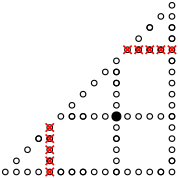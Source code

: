 <?xml version="1.0"?>
<!DOCTYPE ipe SYSTEM "ipe.dtd">
<ipe version="70005" creator="Ipe 7.1.4">
<info created="D:20151116114303" modified="D:20151116220013"/>
<ipestyle name="basic">
<symbol name="arrow/arc(spx)">
<path stroke="sym-stroke" fill="sym-stroke" pen="sym-pen">
0 0 m
-1 0.333 l
-1 -0.333 l
h
</path>
</symbol>
<symbol name="arrow/farc(spx)">
<path stroke="sym-stroke" fill="white" pen="sym-pen">
0 0 m
-1 0.333 l
-1 -0.333 l
h
</path>
</symbol>
<symbol name="mark/circle(sx)" transformations="translations">
<path fill="sym-stroke">
0.6 0 0 0.6 0 0 e
0.4 0 0 0.4 0 0 e
</path>
</symbol>
<symbol name="mark/disk(sx)" transformations="translations">
<path fill="sym-stroke">
0.6 0 0 0.6 0 0 e
</path>
</symbol>
<symbol name="mark/fdisk(sfx)" transformations="translations">
<group>
<path fill="sym-fill">
0.5 0 0 0.5 0 0 e
</path>
<path fill="sym-stroke" fillrule="eofill">
0.6 0 0 0.6 0 0 e
0.4 0 0 0.4 0 0 e
</path>
</group>
</symbol>
<symbol name="mark/box(sx)" transformations="translations">
<path fill="sym-stroke" fillrule="eofill">
-0.6 -0.6 m
0.6 -0.6 l
0.6 0.6 l
-0.6 0.6 l
h
-0.4 -0.4 m
0.4 -0.4 l
0.4 0.4 l
-0.4 0.4 l
h
</path>
</symbol>
<symbol name="mark/square(sx)" transformations="translations">
<path fill="sym-stroke">
-0.6 -0.6 m
0.6 -0.6 l
0.6 0.6 l
-0.6 0.6 l
h
</path>
</symbol>
<symbol name="mark/fsquare(sfx)" transformations="translations">
<group>
<path fill="sym-fill">
-0.5 -0.5 m
0.5 -0.5 l
0.5 0.5 l
-0.5 0.5 l
h
</path>
<path fill="sym-stroke" fillrule="eofill">
-0.6 -0.6 m
0.6 -0.6 l
0.6 0.6 l
-0.6 0.6 l
h
-0.4 -0.4 m
0.4 -0.4 l
0.4 0.4 l
-0.4 0.4 l
h
</path>
</group>
</symbol>
<symbol name="mark/cross(sx)" transformations="translations">
<group>
<path fill="sym-stroke">
-0.43 -0.57 m
0.57 0.43 l
0.43 0.57 l
-0.57 -0.43 l
h
</path>
<path fill="sym-stroke">
-0.43 0.57 m
0.57 -0.43 l
0.43 -0.57 l
-0.57 0.43 l
h
</path>
</group>
</symbol>
<symbol name="arrow/fnormal(spx)">
<path stroke="sym-stroke" fill="white" pen="sym-pen">
0 0 m
-1 0.333 l
-1 -0.333 l
h
</path>
</symbol>
<symbol name="arrow/pointed(spx)">
<path stroke="sym-stroke" fill="sym-stroke" pen="sym-pen">
0 0 m
-1 0.333 l
-0.8 0 l
-1 -0.333 l
h
</path>
</symbol>
<symbol name="arrow/fpointed(spx)">
<path stroke="sym-stroke" fill="white" pen="sym-pen">
0 0 m
-1 0.333 l
-0.8 0 l
-1 -0.333 l
h
</path>
</symbol>
<symbol name="arrow/linear(spx)">
<path stroke="sym-stroke" pen="sym-pen">
-1 0.333 m
0 0 l
-1 -0.333 l
</path>
</symbol>
<symbol name="arrow/fdouble(spx)">
<path stroke="sym-stroke" fill="white" pen="sym-pen">
0 0 m
-1 0.333 l
-1 -0.333 l
h
-1 0 m
-2 0.333 l
-2 -0.333 l
h
</path>
</symbol>
<symbol name="arrow/double(spx)">
<path stroke="sym-stroke" fill="sym-stroke" pen="sym-pen">
0 0 m
-1 0.333 l
-1 -0.333 l
h
-1 0 m
-2 0.333 l
-2 -0.333 l
h
</path>
</symbol>
<pen name="heavier" value="0.8"/>
<pen name="fat" value="1.2"/>
<pen name="ultrafat" value="2"/>
<symbolsize name="large" value="5"/>
<symbolsize name="small" value="2"/>
<symbolsize name="tiny" value="1.1"/>
<arrowsize name="large" value="10"/>
<arrowsize name="small" value="5"/>
<arrowsize name="tiny" value="3"/>
<color name="red" value="1 0 0"/>
<color name="green" value="0 1 0"/>
<color name="blue" value="0 0 1"/>
<color name="yellow" value="1 1 0"/>
<color name="orange" value="1 0.647 0"/>
<color name="gold" value="1 0.843 0"/>
<color name="purple" value="0.627 0.125 0.941"/>
<color name="gray" value="0.745"/>
<color name="brown" value="0.647 0.165 0.165"/>
<color name="navy" value="0 0 0.502"/>
<color name="pink" value="1 0.753 0.796"/>
<color name="seagreen" value="0.18 0.545 0.341"/>
<color name="turquoise" value="0.251 0.878 0.816"/>
<color name="violet" value="0.933 0.51 0.933"/>
<color name="darkblue" value="0 0 0.545"/>
<color name="darkcyan" value="0 0.545 0.545"/>
<color name="darkgray" value="0.663"/>
<color name="darkgreen" value="0 0.392 0"/>
<color name="darkmagenta" value="0.545 0 0.545"/>
<color name="darkorange" value="1 0.549 0"/>
<color name="darkred" value="0.545 0 0"/>
<color name="lightblue" value="0.678 0.847 0.902"/>
<color name="lightcyan" value="0.878 1 1"/>
<color name="lightgray" value="0.827"/>
<color name="lightgreen" value="0.565 0.933 0.565"/>
<color name="lightyellow" value="1 1 0.878"/>
<dashstyle name="dashed" value="[4] 0"/>
<dashstyle name="dotted" value="[1 3] 0"/>
<dashstyle name="dash dotted" value="[4 2 1 2] 0"/>
<dashstyle name="dash dot dotted" value="[4 2 1 2 1 2] 0"/>
<textsize name="large" value="\large"/>
<textsize name="small" value="\small"/>
<textsize name="tiny" value="\tiny"/>
<textsize name="Large" value="\Large"/>
<textsize name="LARGE" value="\LARGE"/>
<textsize name="huge" value="\huge"/>
<textsize name="Huge" value="\Huge"/>
<textsize name="footnote" value="\footnotesize"/>
<textstyle name="center" begin="\begin{center}" end="\end{center}"/>
<textstyle name="itemize" begin="\begin{itemize}" end="\end{itemize}"/>
<textstyle name="item" begin="\begin{itemize}\item{}" end="\end{itemize}"/>
<gridsize name="4 pts" value="4"/>
<gridsize name="8 pts (~3 mm)" value="8"/>
<gridsize name="16 pts (~6 mm)" value="16"/>
<gridsize name="32 pts (~12 mm)" value="32"/>
<gridsize name="10 pts (~3.5 mm)" value="10"/>
<gridsize name="20 pts (~7 mm)" value="20"/>
<gridsize name="14 pts (~5 mm)" value="14"/>
<gridsize name="28 pts (~10 mm)" value="28"/>
<gridsize name="56 pts (~20 mm)" value="56"/>
<anglesize name="90 deg" value="90"/>
<anglesize name="60 deg" value="60"/>
<anglesize name="45 deg" value="45"/>
<anglesize name="30 deg" value="30"/>
<anglesize name="22.5 deg" value="22.5"/>
<tiling name="falling" angle="-60" step="4" width="1"/>
<tiling name="rising" angle="30" step="4" width="1"/>
</ipestyle>
<page>
<layer name="alpha"/>
<layer name="beta"/>
<layer name="delta"/>
<layer name="epsilon"/>
<layer name="zeta"/>
<layer name="eta"/>
<layer name="theta"/>
<layer name="iota"/>
<view layers="alpha iota" active="iota"/>
<view layers="alpha beta" active="beta"/>
<view layers="alpha delta" active="delta"/>
<view layers="alpha epsilon" active="epsilon"/>
<view layers="alpha zeta" active="zeta"/>
<view layers="alpha" active="alpha"/>
<view layers="alpha eta" active="eta"/>
<view layers="alpha theta" active="theta"/>
<use layer="alpha" name="mark/circle(sx)" pos="196 628" size="small" stroke="black"/>
<use name="mark/circle(sx)" pos="196 628" size="small" stroke="black"/>
<use name="mark/circle(sx)" pos="204 636" size="small" stroke="black"/>
<use name="mark/circle(sx)" pos="208 640" size="small" stroke="black"/>
<use name="mark/circle(sx)" pos="212 644" size="small" stroke="black"/>
<use name="mark/circle(sx)" pos="216 648" size="small" stroke="black"/>
<use name="mark/circle(sx)" pos="220 652" size="small" stroke="black"/>
<use name="mark/circle(sx)" pos="224 656" size="small" stroke="black"/>
<use name="mark/circle(sx)" pos="228 660" size="small" stroke="black"/>
<use name="mark/circle(sx)" pos="232 664" size="small" stroke="black"/>
<use name="mark/circle(sx)" pos="236 668" size="small" stroke="black"/>
<use name="mark/circle(sx)" pos="236 668" size="small" stroke="black"/>
<use name="mark/circle(sx)" pos="240 672" size="small" stroke="black"/>
<use name="mark/circle(sx)" pos="224 636" size="small" stroke="black"/>
<use name="mark/circle(sx)" pos="220 636" size="small" stroke="black"/>
<use name="mark/circle(sx)" pos="216 636" size="small" stroke="black"/>
<use name="mark/circle(sx)" pos="212 636" size="small" stroke="black"/>
<use name="mark/circle(sx)" pos="212 636" size="small" stroke="black"/>
<use name="mark/circle(sx)" pos="208 636" size="small" stroke="black"/>
<use name="mark/circle(sx)" pos="208 636" size="small" stroke="black"/>
<use name="mark/circle(sx)" pos="224 628" size="small" stroke="black"/>
<use name="mark/circle(sx)" pos="224 628" size="small" stroke="black"/>
<use name="mark/circle(sx)" pos="224 632" size="small" stroke="black"/>
<use name="mark/circle(sx)" pos="224 640" size="small" stroke="black"/>
<use name="mark/circle(sx)" pos="224 644" size="small" stroke="black"/>
<use name="mark/circle(sx)" pos="224 648" size="small" stroke="black"/>
<use name="mark/circle(sx)" pos="224 648" size="small" stroke="black"/>
<use name="mark/circle(sx)" pos="224 652" size="small" stroke="black"/>
<use name="mark/circle(sx)" pos="224 652" size="small" stroke="black"/>
<use name="mark/circle(sx)" pos="240 660" size="small" stroke="black"/>
<use name="mark/circle(sx)" pos="240 660" size="small" stroke="black"/>
<use name="mark/circle(sx)" pos="240 636" size="small" stroke="black"/>
<use name="mark/circle(sx)" pos="228 636" size="small" stroke="black"/>
<use name="mark/circle(sx)" pos="232 636" size="small" stroke="black"/>
<use name="mark/circle(sx)" pos="236 636" size="small" stroke="black"/>
<use matrix="1 0 0 1 0 -4" name="mark/circle(sx)" pos="224 624" size="small" stroke="black"/>
<use name="mark/circle(sx)" pos="188 620" size="small" stroke="black"/>
<use name="mark/circle(sx)" pos="192 624" size="small" stroke="black"/>
<use name="mark/circle(sx)" pos="224 624" size="small" stroke="black"/>
<use name="mark/disk(sx)" pos="224 636" size="normal" stroke="black"/>
<use layer="beta" name="mark/cross(sx)" pos="224 656" size="normal" stroke="red"/>
<use name="mark/cross(sx)" pos="224 652" size="normal" stroke="red"/>
<use name="mark/cross(sx)" pos="224 648" size="normal" stroke="red"/>
<use name="mark/cross(sx)" pos="224 644" size="normal" stroke="red"/>
<use name="mark/cross(sx)" pos="224 640" size="normal" stroke="red"/>
<use name="mark/cross(sx)" pos="224 632" size="normal" stroke="red"/>
<use name="mark/cross(sx)" pos="224 628" size="normal" stroke="red"/>
<use name="mark/cross(sx)" pos="224 624" size="normal" stroke="red"/>
<use name="mark/cross(sx)" pos="224 620" size="normal" stroke="red"/>
<use layer="delta" name="mark/cross(sx)" pos="196 620" size="normal" stroke="red"/>
<use name="mark/cross(sx)" pos="196 620" size="normal" stroke="red"/>
<use name="mark/cross(sx)" pos="196 624" size="normal" stroke="red"/>
<use name="mark/cross(sx)" pos="196 624" size="normal" stroke="red"/>
<use name="mark/cross(sx)" pos="196 628" size="normal" stroke="red"/>
<use name="mark/cross(sx)" pos="192 624" size="normal" stroke="red"/>
<use name="mark/cross(sx)" pos="192 620" size="normal" stroke="red"/>
<use name="mark/cross(sx)" pos="188 620" size="normal" stroke="red"/>
<use name="mark/cross(sx)" pos="240 664" size="normal" stroke="red"/>
<use name="mark/cross(sx)" pos="236 664" size="normal" stroke="red"/>
<use name="mark/cross(sx)" pos="236 664" size="normal" stroke="red"/>
<use name="mark/cross(sx)" pos="232 664" size="normal" stroke="red"/>
<use name="mark/cross(sx)" pos="236 668" size="normal" stroke="red"/>
<use name="mark/cross(sx)" pos="240 668" size="normal" stroke="red"/>
<use name="mark/cross(sx)" pos="240 672" size="normal" stroke="red"/>
<use layer="beta" name="mark/cross(sx)" pos="204 636" size="normal" stroke="red"/>
<use name="mark/cross(sx)" pos="208 636" size="normal" stroke="red"/>
<use name="mark/cross(sx)" pos="212 636" size="normal" stroke="red"/>
<use name="mark/cross(sx)" pos="216 636" size="normal" stroke="red"/>
<use name="mark/cross(sx)" pos="220 636" size="normal" stroke="red"/>
<use name="mark/cross(sx)" pos="228 636" size="normal" stroke="red"/>
<use name="mark/cross(sx)" pos="232 636" size="normal" stroke="red"/>
<use name="mark/cross(sx)" pos="236 636" size="normal" stroke="red"/>
<use name="mark/cross(sx)" pos="240 636" size="normal" stroke="red"/>
<use layer="epsilon" name="mark/cross(sx)" pos="208 640" size="normal" stroke="red"/>
<use name="mark/cross(sx)" pos="212 640" size="normal" stroke="red"/>
<use name="mark/cross(sx)" pos="216 640" size="normal" stroke="red"/>
<use name="mark/cross(sx)" pos="220 640" size="normal" stroke="red"/>
<use name="mark/cross(sx)" pos="220 644" size="normal" stroke="red"/>
<use name="mark/cross(sx)" pos="220 648" size="normal" stroke="red"/>
<use name="mark/cross(sx)" pos="220 652" size="normal" stroke="red"/>
<use name="mark/cross(sx)" pos="216 648" size="normal" stroke="red"/>
<use name="mark/cross(sx)" pos="212 644" size="normal" stroke="red"/>
<use name="mark/cross(sx)" pos="216 644" size="normal" stroke="red"/>
<use name="mark/cross(sx)" pos="216 644" size="normal" stroke="red"/>
<use name="mark/cross(sx)" pos="228 632" size="normal" stroke="red"/>
<use name="mark/cross(sx)" pos="232 632" size="normal" stroke="red"/>
<use name="mark/cross(sx)" pos="232 632" size="normal" stroke="red"/>
<use name="mark/cross(sx)" pos="236 632" size="normal" stroke="red"/>
<use name="mark/cross(sx)" pos="240 632" size="normal" stroke="red"/>
<use name="mark/cross(sx)" pos="240 628" size="normal" stroke="red"/>
<use name="mark/cross(sx)" pos="240 624" size="normal" stroke="red"/>
<use name="mark/cross(sx)" pos="240 620" size="normal" stroke="red"/>
<use name="mark/cross(sx)" pos="236 620" size="normal" stroke="red"/>
<use name="mark/cross(sx)" pos="232 620" size="normal" stroke="red"/>
<use name="mark/cross(sx)" pos="228 620" size="normal" stroke="red"/>
<use name="mark/cross(sx)" pos="228 620" size="normal" stroke="red"/>
<use name="mark/cross(sx)" pos="228 624" size="normal" stroke="red"/>
<use name="mark/cross(sx)" pos="228 628" size="normal" stroke="red"/>
<use name="mark/cross(sx)" pos="232 628" size="normal" stroke="red"/>
<use name="mark/cross(sx)" pos="232 628" size="normal" stroke="red"/>
<use name="mark/cross(sx)" pos="236 628" size="normal" stroke="red"/>
<use name="mark/cross(sx)" pos="236 624" size="normal" stroke="red"/>
<use name="mark/cross(sx)" pos="232 624" size="normal" stroke="red"/>
<use layer="zeta" name="mark/cross(sx)" pos="208 632" size="normal" stroke="red"/>
<use name="mark/cross(sx)" pos="208 632" size="normal" stroke="red"/>
<use name="mark/cross(sx)" pos="212 632" size="normal" stroke="red"/>
<use name="mark/cross(sx)" pos="216 632" size="normal" stroke="red"/>
<use name="mark/cross(sx)" pos="220 632" size="normal" stroke="red"/>
<use name="mark/cross(sx)" pos="220 628" size="normal" stroke="red"/>
<use name="mark/cross(sx)" pos="220 628" size="normal" stroke="red"/>
<use name="mark/cross(sx)" pos="220 624" size="normal" stroke="red"/>
<use name="mark/cross(sx)" pos="220 620" size="normal" stroke="red"/>
<use name="mark/cross(sx)" pos="216 620" size="normal" stroke="red"/>
<use name="mark/cross(sx)" pos="212 620" size="normal" stroke="red"/>
<use name="mark/cross(sx)" pos="212 620" size="normal" stroke="red"/>
<use name="mark/cross(sx)" pos="208 620" size="normal" stroke="red"/>
<use name="mark/cross(sx)" pos="208 620" size="normal" stroke="red"/>
<use name="mark/cross(sx)" pos="208 624" size="normal" stroke="red"/>
<use name="mark/cross(sx)" pos="208 628" size="normal" stroke="red"/>
<use name="mark/cross(sx)" pos="212 628" size="normal" stroke="red"/>
<use name="mark/cross(sx)" pos="212 628" size="normal" stroke="red"/>
<use name="mark/cross(sx)" pos="216 628" size="normal" stroke="red"/>
<use name="mark/cross(sx)" pos="216 624" size="normal" stroke="red"/>
<use name="mark/cross(sx)" pos="216 624" size="normal" stroke="red"/>
<use name="mark/cross(sx)" pos="212 624" size="normal" stroke="red"/>
<use name="mark/cross(sx)" pos="228 640" size="normal" stroke="red"/>
<use name="mark/cross(sx)" pos="232 640" size="normal" stroke="red"/>
<use name="mark/cross(sx)" pos="232 640" size="normal" stroke="red"/>
<use name="mark/cross(sx)" pos="236 640" size="normal" stroke="red"/>
<use name="mark/cross(sx)" pos="236 640" size="normal" stroke="red"/>
<use name="mark/cross(sx)" pos="240 640" size="normal" stroke="red"/>
<use name="mark/cross(sx)" pos="240 644" size="normal" stroke="red"/>
<use name="mark/cross(sx)" pos="240 644" size="normal" stroke="red"/>
<use name="mark/cross(sx)" pos="236 644" size="normal" stroke="red"/>
<use name="mark/cross(sx)" pos="232 644" size="normal" stroke="red"/>
<use name="mark/cross(sx)" pos="232 644" size="normal" stroke="red"/>
<use name="mark/cross(sx)" pos="228 644" size="normal" stroke="red"/>
<use name="mark/cross(sx)" pos="228 648" size="normal" stroke="red"/>
<use name="mark/cross(sx)" pos="232 648" size="normal" stroke="red"/>
<use name="mark/cross(sx)" pos="232 648" size="normal" stroke="red"/>
<use name="mark/cross(sx)" pos="236 648" size="normal" stroke="red"/>
<use name="mark/cross(sx)" pos="240 648" size="normal" stroke="red"/>
<use name="mark/cross(sx)" pos="240 652" size="normal" stroke="red"/>
<use name="mark/cross(sx)" pos="236 652" size="normal" stroke="red"/>
<use name="mark/cross(sx)" pos="232 652" size="normal" stroke="red"/>
<use name="mark/cross(sx)" pos="228 652" size="normal" stroke="red"/>
<use name="mark/cross(sx)" pos="228 652" size="normal" stroke="red"/>
<use layer="alpha" matrix="1 0 0 1 -8 0" name="mark/circle(sx)" pos="208 632" size="small" stroke="black"/>
<use matrix="1 0 0 1 -8 0" name="mark/circle(sx)" pos="208 628" size="small" stroke="black"/>
<use matrix="1 0 0 1 -8 0" name="mark/circle(sx)" pos="208 628" size="small" stroke="black"/>
<use matrix="1 0 0 1 -4 -4" name="mark/circle(sx)" pos="204 624" size="small" stroke="black"/>
<use matrix="1 0 0 1 -4 -4" name="mark/circle(sx)" pos="204 624" size="small" stroke="black"/>
<use matrix="1 0 0 1 -8 0" name="mark/circle(sx)" pos="208 624" size="small" stroke="black"/>
<use matrix="1 0 0 1 0 8" name="mark/circle(sx)" pos="232 652" size="small" stroke="black"/>
<use matrix="1 0 0 1 0 8" name="mark/circle(sx)" pos="232 652" size="small" stroke="black"/>
<use matrix="1 0 0 1 0 8" name="mark/circle(sx)" pos="236 652" size="small" stroke="black"/>
<use matrix="1 0 0 1 0 8" name="mark/circle(sx)" pos="236 652" size="small" stroke="black"/>
<use layer="iota" name="mark/cross(sx)" pos="200 632" size="normal" stroke="red"/>
<use name="mark/cross(sx)" pos="200 628" size="normal" stroke="red"/>
<use name="mark/cross(sx)" pos="200 624" size="normal" stroke="red"/>
<use name="mark/cross(sx)" pos="200 620" size="normal" stroke="red"/>
<use name="mark/cross(sx)" pos="228 660" size="normal" stroke="red"/>
<use name="mark/cross(sx)" pos="232 660" size="normal" stroke="red"/>
<use name="mark/cross(sx)" pos="236 660" size="normal" stroke="red"/>
<use name="mark/cross(sx)" pos="240 660" size="normal" stroke="red"/>
<use layer="zeta" name="mark/cross(sx)" pos="228 656" size="normal" stroke="red"/>
<use name="mark/cross(sx)" pos="232 656" size="normal" stroke="red"/>
<use name="mark/cross(sx)" pos="236 656" size="normal" stroke="red"/>
<use name="mark/cross(sx)" pos="240 656" size="normal" stroke="red"/>
<use name="mark/cross(sx)" pos="240 656" size="normal" stroke="red"/>
<use name="mark/cross(sx)" pos="204 632" size="normal" stroke="red"/>
<use name="mark/cross(sx)" pos="204 628" size="normal" stroke="red"/>
<use name="mark/cross(sx)" pos="204 624" size="normal" stroke="red"/>
<use name="mark/cross(sx)" pos="204 620" size="normal" stroke="red"/>
<use layer="alpha" matrix="1 0 0 1 4 -8" name="mark/circle(sx)" pos="192 624" size="small" stroke="black"/>
<use matrix="1 0 0 1 4 -8" name="mark/circle(sx)" pos="208 624" size="small" stroke="black"/>
<use matrix="1 0 0 1 4 -8" name="mark/circle(sx)" pos="208 624" size="small" stroke="black"/>
<use matrix="1 0 0 1 4 -8" name="mark/circle(sx)" pos="224 624" size="small" stroke="black"/>
<use matrix="1 0 0 1 4 -8" name="mark/circle(sx)" pos="240 624" size="small" stroke="black"/>
<use matrix="1 0 0 1 4 -8" name="mark/circle(sx)" pos="196 624" size="small" stroke="black"/>
<use matrix="1 0 0 1 4 -8" name="mark/circle(sx)" pos="204 624" size="small" stroke="black"/>
<use matrix="1 0 0 1 4 -8" name="mark/circle(sx)" pos="204 624" size="small" stroke="black"/>
<use matrix="1 0 0 1 4 -8" name="mark/circle(sx)" pos="212 624" size="small" stroke="black"/>
<use matrix="1 0 0 1 4 -8" name="mark/circle(sx)" pos="216 624" size="small" stroke="black"/>
<use matrix="1 0 0 1 4 -8" name="mark/circle(sx)" pos="220 624" size="small" stroke="black"/>
<use matrix="1 0 0 1 4 -8" name="mark/circle(sx)" pos="220 624" size="small" stroke="black"/>
<use matrix="1 0 0 1 4 -8" name="mark/circle(sx)" pos="228 624" size="small" stroke="black"/>
<use matrix="1 0 0 1 4 -8" name="mark/circle(sx)" pos="232 624" size="small" stroke="black"/>
<use matrix="1 0 0 1 4 -8" name="mark/circle(sx)" pos="236 624" size="small" stroke="black"/>
<use matrix="1 0 0 1 4 -8" name="mark/circle(sx)" pos="236 624" size="small" stroke="black"/>
<use matrix="1 0 0 1 4 -4" name="mark/circle(sx)" pos="188 620" size="small" stroke="black"/>
<use matrix="1 0 0 1 0 -8" name="mark/circle(sx)" pos="204 624" size="small" stroke="black"/>
<use matrix="1 0 0 1 0 -8" name="mark/circle(sx)" pos="204 624" size="small" stroke="black"/>
<use matrix="1 0 0 1 -4 -8" name="mark/circle(sx)" pos="192 624" size="small" stroke="black"/>
<use matrix="1 0 0 1 -8 -8" name="mark/circle(sx)" pos="192 624" size="small" stroke="black"/>
<use matrix="1 0 0 1 4 4" name="mark/circle(sx)" pos="240 672" size="small" stroke="black"/>
<use matrix="1 0 0 1 4 4" name="mark/circle(sx)" pos="240 652" size="small" stroke="black"/>
<use matrix="1 0 0 1 4 4" name="mark/circle(sx)" pos="240 652" size="small" stroke="black"/>
<use matrix="1 0 0 1 4 4" name="mark/circle(sx)" pos="240 668" size="small" stroke="black"/>
<use matrix="1 0 0 1 4 4" name="mark/circle(sx)" pos="240 664" size="small" stroke="black"/>
<use matrix="1 0 0 1 4 4" name="mark/circle(sx)" pos="240 664" size="small" stroke="black"/>
<use matrix="1 0 0 1 4 4" name="mark/circle(sx)" pos="240 660" size="small" stroke="black"/>
<use matrix="1 0 0 1 4 4" name="mark/circle(sx)" pos="240 660" size="small" stroke="black"/>
<use matrix="1 0 0 1 4 4" name="mark/circle(sx)" pos="240 656" size="small" stroke="black"/>
<use matrix="1 0 0 1 4 4" name="mark/circle(sx)" pos="240 648" size="small" stroke="black"/>
<use matrix="1 0 0 1 4 4" name="mark/circle(sx)" pos="240 644" size="small" stroke="black"/>
<use matrix="1 0 0 1 4 4" name="mark/circle(sx)" pos="240 640" size="small" stroke="black"/>
<use matrix="1 0 0 1 4 4" name="mark/circle(sx)" pos="240 636" size="small" stroke="black"/>
<use matrix="1 0 0 1 4 4" name="mark/circle(sx)" pos="240 632" size="small" stroke="black"/>
<use matrix="1 0 0 1 4 4" name="mark/circle(sx)" pos="240 632" size="small" stroke="black"/>
<use matrix="1 0 0 1 4 4" name="mark/circle(sx)" pos="240 628" size="small" stroke="black"/>
<use matrix="1 0 0 1 4 0" name="mark/circle(sx)" pos="240 624" size="small" stroke="black"/>
<use matrix="1 0 0 1 4 4" name="mark/circle(sx)" pos="240 624" size="small" stroke="black"/>
<use matrix="1 0 0 1 8 -4" name="mark/circle(sx)" pos="236 624" size="small" stroke="black"/>
<use matrix="1 0 0 1 8 -4" name="mark/circle(sx)" pos="236 624" size="small" stroke="black"/>
<use layer="delta" name="mark/cross(sx)" pos="184 616" size="normal" stroke="red"/>
<use name="mark/cross(sx)" pos="188 616" size="normal" stroke="red"/>
<use name="mark/cross(sx)" pos="192 616" size="normal" stroke="red"/>
<use name="mark/cross(sx)" pos="196 616" size="normal" stroke="red"/>
<use name="mark/cross(sx)" pos="244 664" size="normal" stroke="red"/>
<use name="mark/cross(sx)" pos="244 668" size="normal" stroke="red"/>
<use name="mark/cross(sx)" pos="244 672" size="normal" stroke="red"/>
<use name="mark/cross(sx)" pos="244 676" size="normal" stroke="red"/>
<use layer="epsilon" name="mark/cross(sx)" pos="244 632" size="normal" stroke="red"/>
<use name="mark/cross(sx)" pos="244 628" size="normal" stroke="red"/>
<use name="mark/cross(sx)" pos="244 624" size="normal" stroke="red"/>
<use name="mark/cross(sx)" pos="244 620" size="normal" stroke="red"/>
<use name="mark/cross(sx)" pos="244 616" size="normal" stroke="red"/>
<use name="mark/cross(sx)" pos="240 616" size="normal" stroke="red"/>
<use name="mark/cross(sx)" pos="236 616" size="normal" stroke="red"/>
<use name="mark/cross(sx)" pos="232 616" size="normal" stroke="red"/>
<use name="mark/cross(sx)" pos="232 616" size="normal" stroke="red"/>
<use name="mark/cross(sx)" pos="228 616" size="normal" stroke="red"/>
<use layer="zeta" name="mark/cross(sx)" pos="244 656" size="normal" stroke="red"/>
<use name="mark/cross(sx)" pos="244 652" size="normal" stroke="red"/>
<use name="mark/cross(sx)" pos="244 652" size="normal" stroke="red"/>
<use name="mark/cross(sx)" pos="244 648" size="normal" stroke="red"/>
<use name="mark/cross(sx)" pos="244 644" size="normal" stroke="red"/>
<use name="mark/cross(sx)" pos="244 640" size="normal" stroke="red"/>
<use name="mark/cross(sx)" pos="204 616" size="normal" stroke="red"/>
<use name="mark/cross(sx)" pos="208 616" size="normal" stroke="red"/>
<use name="mark/cross(sx)" pos="212 616" size="normal" stroke="red"/>
<use name="mark/cross(sx)" pos="216 616" size="normal" stroke="red"/>
<use name="mark/cross(sx)" pos="220 616" size="normal" stroke="red"/>
<use layer="iota" name="mark/cross(sx)" pos="200 616" size="normal" stroke="red"/>
<use name="mark/cross(sx)" pos="244 660" size="normal" stroke="red"/>
<use layer="beta" name="mark/cross(sx)" pos="224 616" size="normal" stroke="red"/>
<use name="mark/cross(sx)" pos="244 636" size="normal" stroke="red"/>
</page>
</ipe>

